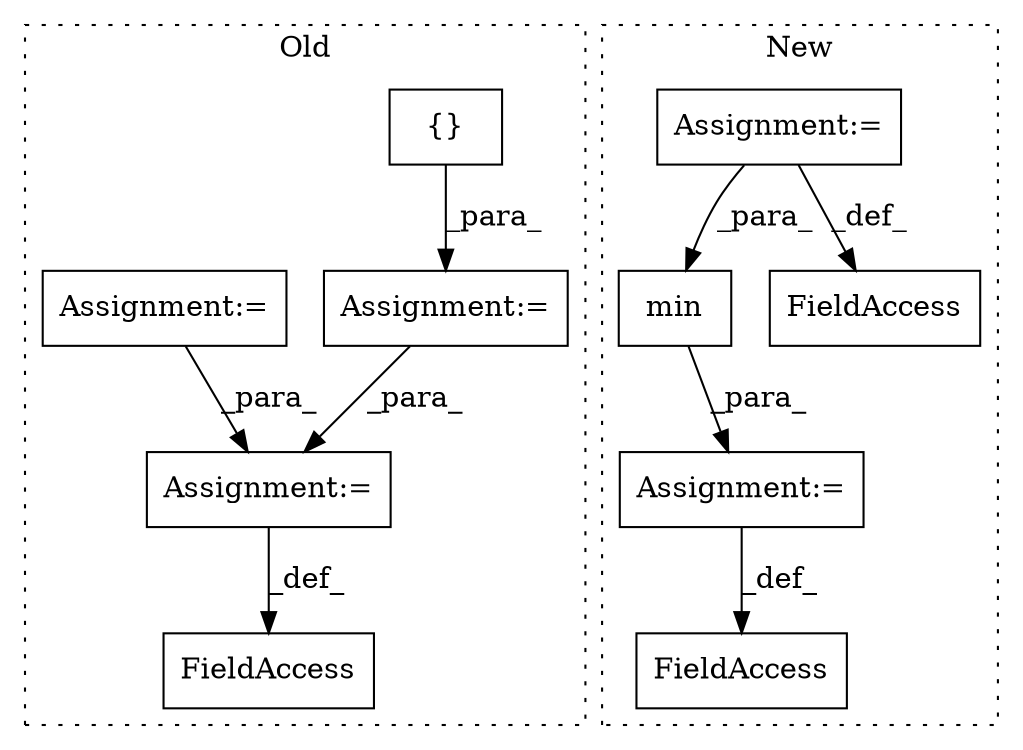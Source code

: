 digraph G {
subgraph cluster0 {
1 [label="{}" a="4" s="1551,1556" l="1,1" shape="box"];
4 [label="Assignment:=" a="7" s="1519" l="1" shape="box"];
5 [label="Assignment:=" a="7" s="1660" l="2" shape="box"];
7 [label="Assignment:=" a="7" s="1578" l="1" shape="box"];
8 [label="FieldAccess" a="22" s="1689" l="6" shape="box"];
label = "Old";
style="dotted";
}
subgraph cluster1 {
2 [label="min" a="32" s="1771,1818" l="4,1" shape="box"];
3 [label="Assignment:=" a="7" s="1770" l="1" shape="box"];
6 [label="Assignment:=" a="7" s="1748" l="2" shape="box"];
9 [label="FieldAccess" a="22" s="1764" l="6" shape="box"];
10 [label="FieldAccess" a="22" s="1953" l="6" shape="box"];
label = "New";
style="dotted";
}
1 -> 4 [label="_para_"];
2 -> 3 [label="_para_"];
3 -> 9 [label="_def_"];
4 -> 5 [label="_para_"];
5 -> 8 [label="_def_"];
6 -> 10 [label="_def_"];
6 -> 2 [label="_para_"];
7 -> 5 [label="_para_"];
}